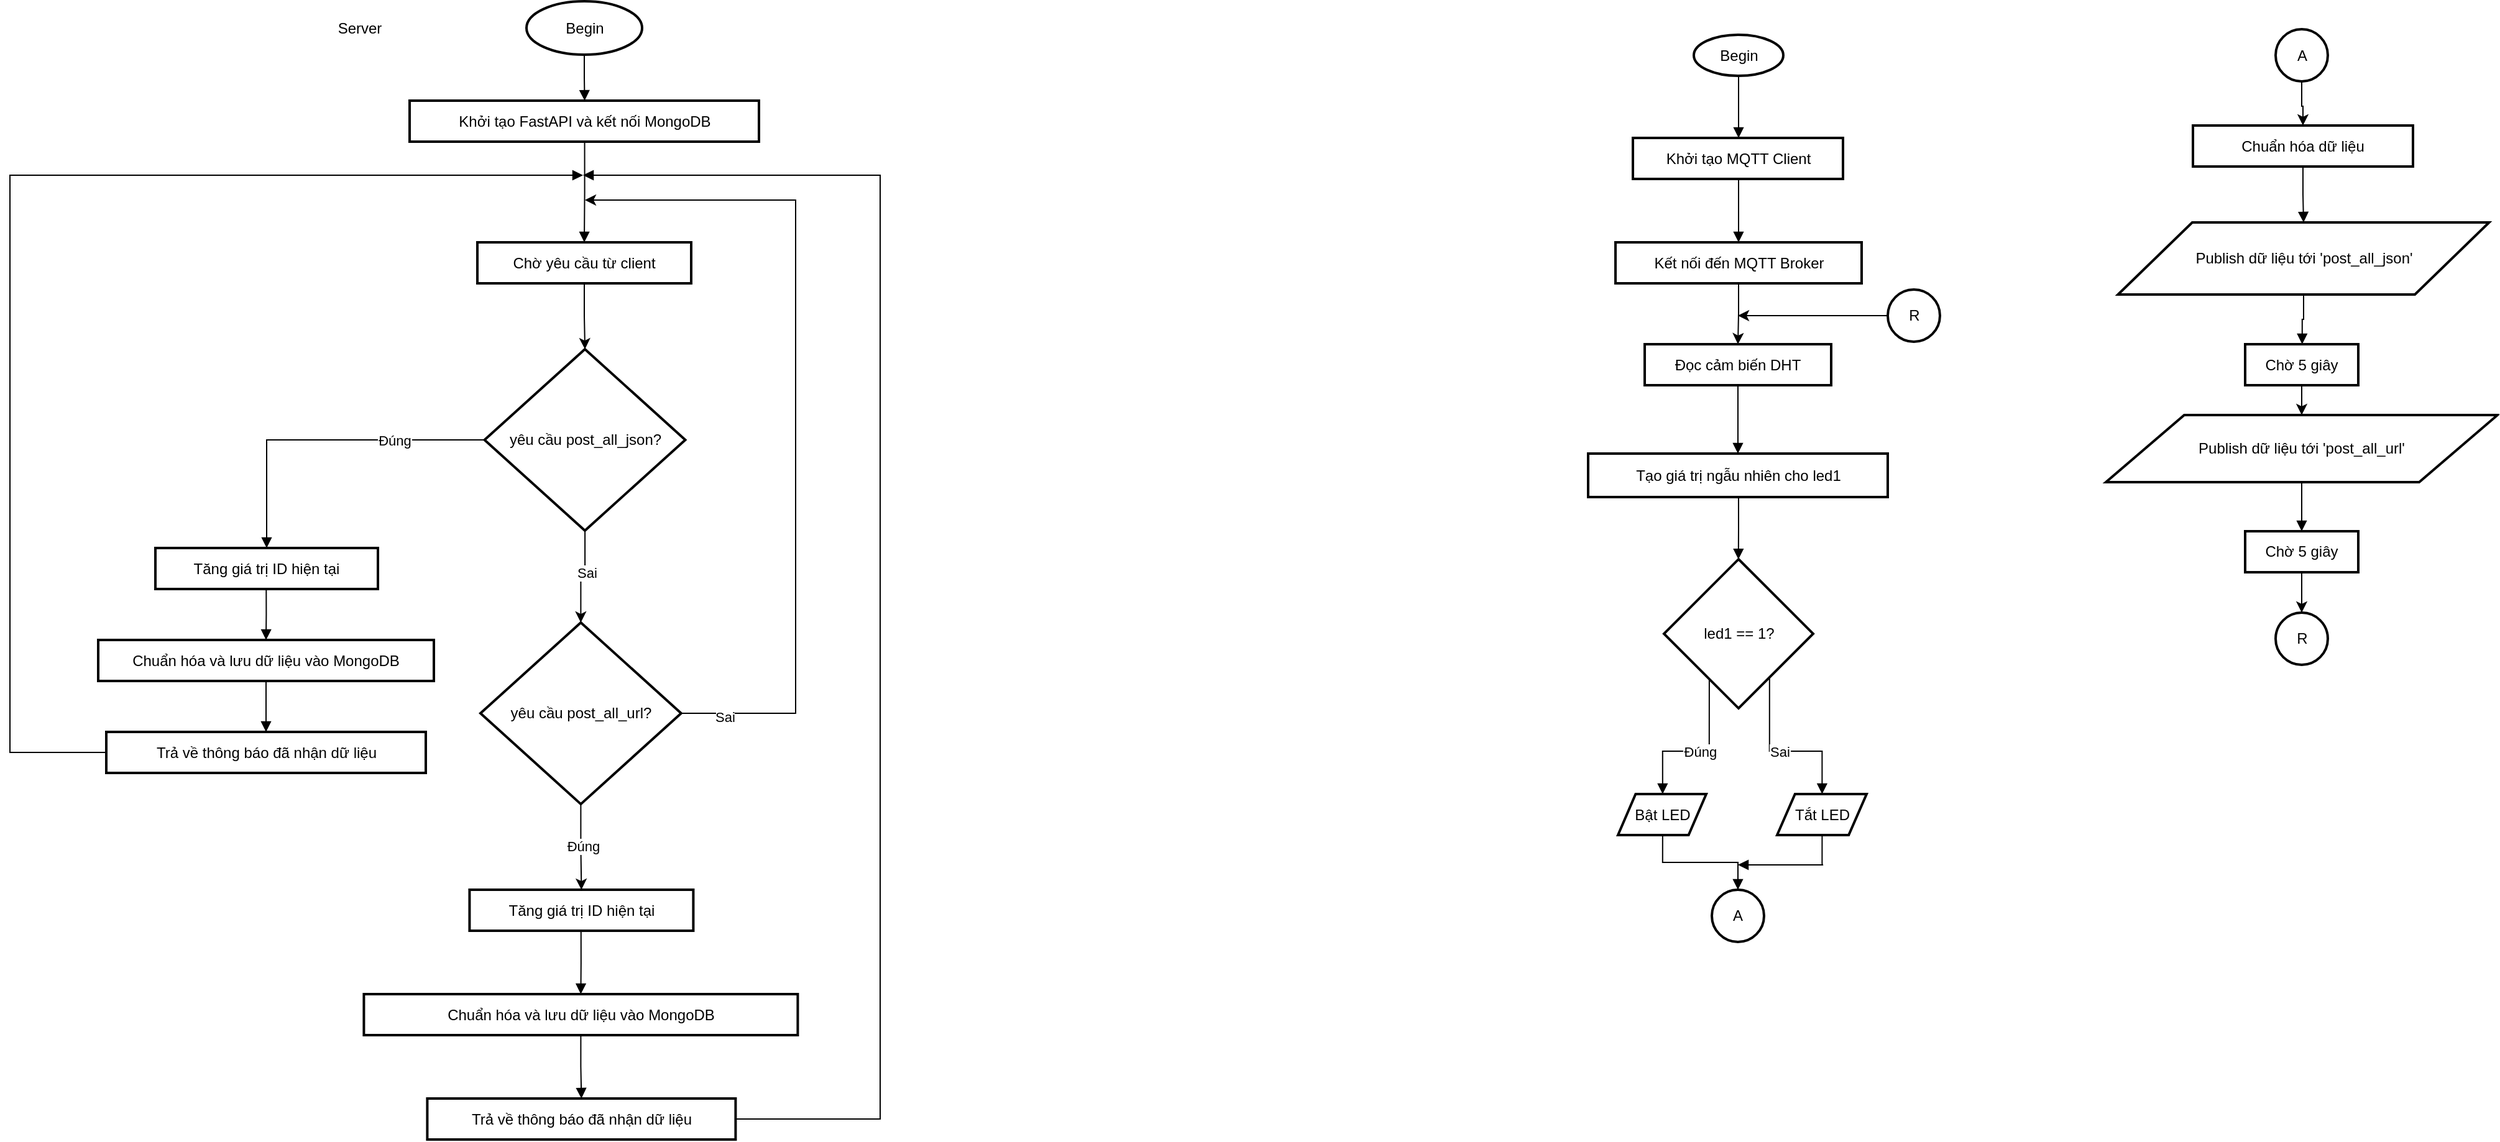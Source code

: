<mxfile version="21.7.5" type="device">
  <diagram name="Page-1" id="wRppWg9obbJdBSVne-GH">
    <mxGraphModel dx="1235" dy="-1669" grid="0" gridSize="10" guides="1" tooltips="1" connect="1" arrows="1" fold="1" page="0" pageScale="1" pageWidth="1169" pageHeight="827" math="0" shadow="0">
      <root>
        <mxCell id="0" />
        <mxCell id="1" parent="0" />
        <mxCell id="rXzEa0JyZ0wSF0-UEZdG-37" value="Begin" style="ellipse;whiteSpace=wrap;strokeWidth=2;" parent="1" vertex="1">
          <mxGeometry x="444.5" y="2594" width="93" height="43" as="geometry" />
        </mxCell>
        <mxCell id="rXzEa0JyZ0wSF0-UEZdG-38" value="Khởi tạo FastAPI và kết nối MongoDB" style="whiteSpace=wrap;strokeWidth=2;" parent="1" vertex="1">
          <mxGeometry x="350.5" y="2674" width="281" height="33" as="geometry" />
        </mxCell>
        <mxCell id="rXzEa0JyZ0wSF0-UEZdG-40" style="edgeStyle=orthogonalEdgeStyle;rounded=0;orthogonalLoop=1;jettySize=auto;html=1;" parent="1" source="rXzEa0JyZ0wSF0-UEZdG-41" target="rXzEa0JyZ0wSF0-UEZdG-44" edge="1">
          <mxGeometry relative="1" as="geometry" />
        </mxCell>
        <mxCell id="rXzEa0JyZ0wSF0-UEZdG-41" value="Chờ yêu cầu từ client" style="whiteSpace=wrap;strokeWidth=2;" parent="1" vertex="1">
          <mxGeometry x="405" y="2788" width="172" height="33" as="geometry" />
        </mxCell>
        <mxCell id="rXzEa0JyZ0wSF0-UEZdG-77" value="" style="edgeStyle=orthogonalEdgeStyle;rounded=0;orthogonalLoop=1;jettySize=auto;html=1;" parent="1" source="rXzEa0JyZ0wSF0-UEZdG-44" target="rXzEa0JyZ0wSF0-UEZdG-76" edge="1">
          <mxGeometry relative="1" as="geometry" />
        </mxCell>
        <mxCell id="rXzEa0JyZ0wSF0-UEZdG-78" value="Sai" style="edgeLabel;html=1;align=center;verticalAlign=middle;resizable=0;points=[];" parent="rXzEa0JyZ0wSF0-UEZdG-77" vertex="1" connectable="0">
          <mxGeometry x="-0.139" y="1" relative="1" as="geometry">
            <mxPoint as="offset" />
          </mxGeometry>
        </mxCell>
        <mxCell id="rXzEa0JyZ0wSF0-UEZdG-44" value="yêu cầu post_all_json?" style="rhombus;strokeWidth=2;whiteSpace=wrap;" parent="1" vertex="1">
          <mxGeometry x="410.75" y="2874" width="161.5" height="146" as="geometry" />
        </mxCell>
        <mxCell id="rXzEa0JyZ0wSF0-UEZdG-49" value="Tăng giá trị ID hiện tại" style="whiteSpace=wrap;strokeWidth=2;" parent="1" vertex="1">
          <mxGeometry x="146" y="3034" width="179" height="33" as="geometry" />
        </mxCell>
        <mxCell id="rXzEa0JyZ0wSF0-UEZdG-50" value="Chuẩn hóa và lưu dữ liệu vào MongoDB" style="whiteSpace=wrap;strokeWidth=2;" parent="1" vertex="1">
          <mxGeometry x="100" y="3108" width="270" height="33" as="geometry" />
        </mxCell>
        <mxCell id="rXzEa0JyZ0wSF0-UEZdG-51" value="Trả về thông báo đã nhận dữ liệu" style="whiteSpace=wrap;strokeWidth=2;" parent="1" vertex="1">
          <mxGeometry x="106.5" y="3182" width="257" height="33" as="geometry" />
        </mxCell>
        <mxCell id="rXzEa0JyZ0wSF0-UEZdG-52" value="Tăng giá trị ID hiện tại" style="whiteSpace=wrap;strokeWidth=2;" parent="1" vertex="1">
          <mxGeometry x="398.71" y="3309" width="180" height="33" as="geometry" />
        </mxCell>
        <mxCell id="rXzEa0JyZ0wSF0-UEZdG-53" value="Chuẩn hóa và lưu dữ liệu vào MongoDB" style="whiteSpace=wrap;strokeWidth=2;" parent="1" vertex="1">
          <mxGeometry x="313.71" y="3393" width="349" height="33" as="geometry" />
        </mxCell>
        <mxCell id="rXzEa0JyZ0wSF0-UEZdG-54" value="Trả về thông báo đã nhận dữ liệu" style="whiteSpace=wrap;strokeWidth=2;" parent="1" vertex="1">
          <mxGeometry x="364.71" y="3477" width="248" height="33" as="geometry" />
        </mxCell>
        <mxCell id="rXzEa0JyZ0wSF0-UEZdG-55" value="" style="startArrow=none;endArrow=block;exitX=0.502;exitY=1.012;entryX=0.501;entryY=0.012;rounded=0;edgeStyle=orthogonalEdgeStyle;" parent="1" source="rXzEa0JyZ0wSF0-UEZdG-37" target="rXzEa0JyZ0wSF0-UEZdG-38" edge="1">
          <mxGeometry relative="1" as="geometry" />
        </mxCell>
        <mxCell id="rXzEa0JyZ0wSF0-UEZdG-56" value="" style="startArrow=none;endArrow=block;exitX=0.501;exitY=1.024;rounded=0;edgeStyle=orthogonalEdgeStyle;" parent="1" source="rXzEa0JyZ0wSF0-UEZdG-38" target="rXzEa0JyZ0wSF0-UEZdG-41" edge="1">
          <mxGeometry relative="1" as="geometry">
            <mxPoint x="490.742" y="2744" as="targetPoint" />
          </mxGeometry>
        </mxCell>
        <mxCell id="rXzEa0JyZ0wSF0-UEZdG-58" value="Đúng" style="startArrow=none;endArrow=block;rounded=0;edgeStyle=orthogonalEdgeStyle;exitX=0;exitY=0.5;exitDx=0;exitDy=0;" parent="1" source="rXzEa0JyZ0wSF0-UEZdG-44" target="rXzEa0JyZ0wSF0-UEZdG-49" edge="1">
          <mxGeometry x="-0.451" relative="1" as="geometry">
            <mxPoint x="326.5" y="3018" as="targetPoint" />
            <mxPoint as="offset" />
          </mxGeometry>
        </mxCell>
        <mxCell id="rXzEa0JyZ0wSF0-UEZdG-62" value="" style="startArrow=none;endArrow=block;exitX=0.498;exitY=1.024;entryX=0.5;entryY=0.002;rounded=0;edgeStyle=orthogonalEdgeStyle;" parent="1" source="rXzEa0JyZ0wSF0-UEZdG-49" target="rXzEa0JyZ0wSF0-UEZdG-50" edge="1">
          <mxGeometry relative="1" as="geometry" />
        </mxCell>
        <mxCell id="rXzEa0JyZ0wSF0-UEZdG-63" value="" style="startArrow=none;endArrow=block;exitX=0.5;exitY=1.014;entryX=0.5;entryY=0;rounded=0;edgeStyle=orthogonalEdgeStyle;entryDx=0;entryDy=0;" parent="1" source="rXzEa0JyZ0wSF0-UEZdG-50" target="rXzEa0JyZ0wSF0-UEZdG-51" edge="1">
          <mxGeometry relative="1" as="geometry" />
        </mxCell>
        <mxCell id="rXzEa0JyZ0wSF0-UEZdG-64" value="" style="startArrow=none;endArrow=block;rounded=0;edgeStyle=orthogonalEdgeStyle;" parent="1" source="rXzEa0JyZ0wSF0-UEZdG-51" edge="1">
          <mxGeometry relative="1" as="geometry">
            <mxPoint x="490" y="2734" as="targetPoint" />
            <Array as="points">
              <mxPoint x="29" y="3199" />
              <mxPoint x="29" y="2734" />
            </Array>
          </mxGeometry>
        </mxCell>
        <mxCell id="rXzEa0JyZ0wSF0-UEZdG-66" value="" style="startArrow=none;endArrow=block;exitX=0.498;exitY=1.027;entryX=0.5;entryY=-0.003;rounded=0;edgeStyle=orthogonalEdgeStyle;" parent="1" source="rXzEa0JyZ0wSF0-UEZdG-52" target="rXzEa0JyZ0wSF0-UEZdG-53" edge="1">
          <mxGeometry relative="1" as="geometry" />
        </mxCell>
        <mxCell id="rXzEa0JyZ0wSF0-UEZdG-67" value="" style="startArrow=none;endArrow=block;exitX=0.5;exitY=1.009;rounded=0;edgeStyle=orthogonalEdgeStyle;" parent="1" source="rXzEa0JyZ0wSF0-UEZdG-53" target="rXzEa0JyZ0wSF0-UEZdG-54" edge="1">
          <mxGeometry relative="1" as="geometry" />
        </mxCell>
        <mxCell id="rXzEa0JyZ0wSF0-UEZdG-68" value="" style="startArrow=none;endArrow=block;rounded=0;edgeStyle=orthogonalEdgeStyle;exitX=1;exitY=0.5;exitDx=0;exitDy=0;" parent="1" source="rXzEa0JyZ0wSF0-UEZdG-54" edge="1">
          <mxGeometry relative="1" as="geometry">
            <mxPoint x="490" y="2734" as="targetPoint" />
            <Array as="points">
              <mxPoint x="729" y="3493" />
              <mxPoint x="729" y="2734" />
            </Array>
          </mxGeometry>
        </mxCell>
        <mxCell id="rXzEa0JyZ0wSF0-UEZdG-73" value="Server" style="text;html=1;align=center;verticalAlign=middle;resizable=0;points=[];autosize=1;strokeColor=none;fillColor=none;" parent="1" vertex="1">
          <mxGeometry x="280" y="2600.5" width="60" height="30" as="geometry" />
        </mxCell>
        <mxCell id="rXzEa0JyZ0wSF0-UEZdG-79" style="edgeStyle=orthogonalEdgeStyle;rounded=0;orthogonalLoop=1;jettySize=auto;html=1;" parent="1" source="rXzEa0JyZ0wSF0-UEZdG-76" target="rXzEa0JyZ0wSF0-UEZdG-52" edge="1">
          <mxGeometry relative="1" as="geometry" />
        </mxCell>
        <mxCell id="rXzEa0JyZ0wSF0-UEZdG-82" value="Đúng" style="edgeLabel;html=1;align=center;verticalAlign=middle;resizable=0;points=[];" parent="rXzEa0JyZ0wSF0-UEZdG-79" vertex="1" connectable="0">
          <mxGeometry x="-0.016" y="2" relative="1" as="geometry">
            <mxPoint as="offset" />
          </mxGeometry>
        </mxCell>
        <mxCell id="rXzEa0JyZ0wSF0-UEZdG-80" style="edgeStyle=orthogonalEdgeStyle;rounded=0;orthogonalLoop=1;jettySize=auto;html=1;" parent="1" source="rXzEa0JyZ0wSF0-UEZdG-76" edge="1">
          <mxGeometry relative="1" as="geometry">
            <mxPoint x="491.5" y="2754" as="targetPoint" />
            <Array as="points">
              <mxPoint x="661" y="3167" />
              <mxPoint x="661" y="2754" />
            </Array>
          </mxGeometry>
        </mxCell>
        <mxCell id="rXzEa0JyZ0wSF0-UEZdG-81" value="Sai" style="edgeLabel;html=1;align=center;verticalAlign=middle;resizable=0;points=[];" parent="rXzEa0JyZ0wSF0-UEZdG-80" vertex="1" connectable="0">
          <mxGeometry x="-0.786" y="-3" relative="1" as="geometry">
            <mxPoint x="-37" as="offset" />
          </mxGeometry>
        </mxCell>
        <mxCell id="rXzEa0JyZ0wSF0-UEZdG-76" value="yêu cầu post_all_url?" style="rhombus;strokeWidth=2;whiteSpace=wrap;" parent="1" vertex="1">
          <mxGeometry x="407.5" y="3094" width="161.417" height="146.063" as="geometry" />
        </mxCell>
        <mxCell id="oUc3g48bc-HuHCnY564t-100" value="Begin" style="ellipse;whiteSpace=wrap;strokeWidth=2;" parent="1" vertex="1">
          <mxGeometry x="1383.5" y="2621" width="72" height="33" as="geometry" />
        </mxCell>
        <mxCell id="oUc3g48bc-HuHCnY564t-101" value="Khởi tạo MQTT Client" style="whiteSpace=wrap;strokeWidth=2;" parent="1" vertex="1">
          <mxGeometry x="1334.5" y="2704" width="169" height="33" as="geometry" />
        </mxCell>
        <mxCell id="oUc3g48bc-HuHCnY564t-133" style="edgeStyle=orthogonalEdgeStyle;rounded=0;orthogonalLoop=1;jettySize=auto;html=1;" parent="1" source="oUc3g48bc-HuHCnY564t-102" target="oUc3g48bc-HuHCnY564t-103" edge="1">
          <mxGeometry relative="1" as="geometry" />
        </mxCell>
        <mxCell id="oUc3g48bc-HuHCnY564t-102" value="Kết nối đến MQTT Broker" style="whiteSpace=wrap;strokeWidth=2;" parent="1" vertex="1">
          <mxGeometry x="1320.5" y="2788" width="198" height="33" as="geometry" />
        </mxCell>
        <mxCell id="oUc3g48bc-HuHCnY564t-103" value="Đọc cảm biến DHT" style="whiteSpace=wrap;strokeWidth=2;" parent="1" vertex="1">
          <mxGeometry x="1344" y="2870" width="150" height="33" as="geometry" />
        </mxCell>
        <mxCell id="oUc3g48bc-HuHCnY564t-105" value="Tạo giá trị ngẫu nhiên cho led1" style="whiteSpace=wrap;strokeWidth=2;" parent="1" vertex="1">
          <mxGeometry x="1298.5" y="2958" width="241" height="35" as="geometry" />
        </mxCell>
        <mxCell id="oUc3g48bc-HuHCnY564t-106" value="led1 == 1?" style="rhombus;strokeWidth=2;whiteSpace=wrap;" parent="1" vertex="1">
          <mxGeometry x="1359.5" y="3043" width="120" height="120" as="geometry" />
        </mxCell>
        <mxCell id="oUc3g48bc-HuHCnY564t-107" value="Bật LED" style="shape=parallelogram;whiteSpace=wrap;strokeWidth=2;" parent="1" vertex="1">
          <mxGeometry x="1322.5" y="3232" width="71" height="33" as="geometry" />
        </mxCell>
        <mxCell id="oUc3g48bc-HuHCnY564t-108" value="Tắt LED" style="shape=parallelogram;whiteSpace=wrap;strokeWidth=2;" parent="1" vertex="1">
          <mxGeometry x="1450.5" y="3232" width="72" height="33" as="geometry" />
        </mxCell>
        <mxCell id="oUc3g48bc-HuHCnY564t-109" value="Chuẩn hóa dữ liệu" style="whiteSpace=wrap;strokeWidth=2;" parent="1" vertex="1">
          <mxGeometry x="1785" y="2694" width="177" height="33" as="geometry" />
        </mxCell>
        <mxCell id="oUc3g48bc-HuHCnY564t-111" value="Publish dữ liệu tới &#39;post_all_json&#39;" style="shape=parallelogram;whiteSpace=wrap;strokeWidth=2;" parent="1" vertex="1">
          <mxGeometry x="1724.75" y="2772" width="298.5" height="58" as="geometry" />
        </mxCell>
        <mxCell id="oUc3g48bc-HuHCnY564t-134" style="edgeStyle=orthogonalEdgeStyle;rounded=0;orthogonalLoop=1;jettySize=auto;html=1;" parent="1" source="oUc3g48bc-HuHCnY564t-112" target="oUc3g48bc-HuHCnY564t-114" edge="1">
          <mxGeometry relative="1" as="geometry" />
        </mxCell>
        <mxCell id="oUc3g48bc-HuHCnY564t-112" value="Chờ 5 giây" style="whiteSpace=wrap;strokeWidth=2;" parent="1" vertex="1">
          <mxGeometry x="1827" y="2870" width="91" height="33" as="geometry" />
        </mxCell>
        <mxCell id="oUc3g48bc-HuHCnY564t-114" value="Publish dữ liệu tới &#39;post_all_url&#39;" style="shape=parallelogram;whiteSpace=wrap;strokeWidth=2;" parent="1" vertex="1">
          <mxGeometry x="1715" y="2927" width="315" height="54" as="geometry" />
        </mxCell>
        <mxCell id="F4Ij7GWbUC3Al-uh9U7g-5" style="edgeStyle=orthogonalEdgeStyle;rounded=0;orthogonalLoop=1;jettySize=auto;html=1;" parent="1" source="oUc3g48bc-HuHCnY564t-115" target="F4Ij7GWbUC3Al-uh9U7g-4" edge="1">
          <mxGeometry relative="1" as="geometry" />
        </mxCell>
        <mxCell id="oUc3g48bc-HuHCnY564t-115" value="Chờ 5 giây" style="whiteSpace=wrap;strokeWidth=2;" parent="1" vertex="1">
          <mxGeometry x="1827" y="3020.5" width="91" height="33" as="geometry" />
        </mxCell>
        <mxCell id="oUc3g48bc-HuHCnY564t-116" value="" style="startArrow=none;endArrow=block;exitX=0.501;exitY=1.012;entryX=0.503;entryY=0.012;rounded=0;edgeStyle=orthogonalEdgeStyle;" parent="1" source="oUc3g48bc-HuHCnY564t-100" target="oUc3g48bc-HuHCnY564t-101" edge="1">
          <mxGeometry relative="1" as="geometry" />
        </mxCell>
        <mxCell id="oUc3g48bc-HuHCnY564t-117" value="" style="startArrow=none;endArrow=block;exitX=0.503;exitY=1.024;entryX=0.5;entryY=-0.006;rounded=0;edgeStyle=orthogonalEdgeStyle;" parent="1" source="oUc3g48bc-HuHCnY564t-101" target="oUc3g48bc-HuHCnY564t-102" edge="1">
          <mxGeometry relative="1" as="geometry" />
        </mxCell>
        <mxCell id="oUc3g48bc-HuHCnY564t-120" value="" style="startArrow=none;endArrow=block;rounded=0;edgeStyle=orthogonalEdgeStyle;" parent="1" source="oUc3g48bc-HuHCnY564t-103" target="oUc3g48bc-HuHCnY564t-105" edge="1">
          <mxGeometry relative="1" as="geometry" />
        </mxCell>
        <mxCell id="oUc3g48bc-HuHCnY564t-121" value="" style="startArrow=none;endArrow=block;exitX=0.502;exitY=1.0;entryX=0.499;entryY=4.768e-8;rounded=0;edgeStyle=orthogonalEdgeStyle;" parent="1" source="oUc3g48bc-HuHCnY564t-105" target="oUc3g48bc-HuHCnY564t-106" edge="1">
          <mxGeometry relative="1" as="geometry" />
        </mxCell>
        <mxCell id="oUc3g48bc-HuHCnY564t-122" value="Đúng" style="startArrow=none;endArrow=block;exitX=0.175;exitY=1.003;entryX=0.506;entryY=-0.007;rounded=0;edgeStyle=orthogonalEdgeStyle;" parent="1" source="oUc3g48bc-HuHCnY564t-106" target="oUc3g48bc-HuHCnY564t-107" edge="1">
          <mxGeometry relative="1" as="geometry" />
        </mxCell>
        <mxCell id="oUc3g48bc-HuHCnY564t-123" value="Sai" style="startArrow=none;endArrow=block;exitX=0.857;exitY=1.003;entryX=0.503;entryY=-0.007;rounded=0;edgeStyle=orthogonalEdgeStyle;" parent="1" source="oUc3g48bc-HuHCnY564t-106" target="oUc3g48bc-HuHCnY564t-108" edge="1">
          <mxGeometry relative="1" as="geometry" />
        </mxCell>
        <mxCell id="oUc3g48bc-HuHCnY564t-124" value="" style="startArrow=none;endArrow=block;exitX=0.506;exitY=1.005;rounded=0;edgeStyle=orthogonalEdgeStyle;" parent="1" source="oUc3g48bc-HuHCnY564t-107" target="oUc3g48bc-HuHCnY564t-135" edge="1">
          <mxGeometry relative="1" as="geometry">
            <mxPoint x="1300" y="3299" as="targetPoint" />
          </mxGeometry>
        </mxCell>
        <mxCell id="oUc3g48bc-HuHCnY564t-125" value="" style="startArrow=none;endArrow=block;exitX=0.503;exitY=1.005;rounded=0;edgeStyle=orthogonalEdgeStyle;" parent="1" source="oUc3g48bc-HuHCnY564t-108" edge="1">
          <mxGeometry relative="1" as="geometry">
            <Array as="points">
              <mxPoint x="1487" y="3288" />
              <mxPoint x="1487" y="3288" />
              <mxPoint x="1487" y="3289" />
            </Array>
            <mxPoint x="1419" y="3289" as="targetPoint" />
          </mxGeometry>
        </mxCell>
        <mxCell id="oUc3g48bc-HuHCnY564t-127" value="" style="startArrow=none;endArrow=block;entryX=0.5;entryY=-0.001;rounded=0;edgeStyle=orthogonalEdgeStyle;" parent="1" source="oUc3g48bc-HuHCnY564t-109" target="oUc3g48bc-HuHCnY564t-111" edge="1">
          <mxGeometry relative="1" as="geometry">
            <mxPoint x="1872.876" y="2754" as="sourcePoint" />
          </mxGeometry>
        </mxCell>
        <mxCell id="oUc3g48bc-HuHCnY564t-128" value="" style="startArrow=none;endArrow=block;exitX=0.5;exitY=1.011;entryX=0.504;entryY=0.011;rounded=0;edgeStyle=orthogonalEdgeStyle;" parent="1" source="oUc3g48bc-HuHCnY564t-111" target="oUc3g48bc-HuHCnY564t-112" edge="1">
          <mxGeometry relative="1" as="geometry" />
        </mxCell>
        <mxCell id="oUc3g48bc-HuHCnY564t-131" value="" style="startArrow=none;endArrow=block;exitX=0.5;exitY=1.017;rounded=0;edgeStyle=orthogonalEdgeStyle;" parent="1" source="oUc3g48bc-HuHCnY564t-114" target="oUc3g48bc-HuHCnY564t-115" edge="1">
          <mxGeometry relative="1" as="geometry" />
        </mxCell>
        <mxCell id="oUc3g48bc-HuHCnY564t-135" value="A" style="ellipse;whiteSpace=wrap;html=1;aspect=fixed;strokeWidth=2;" parent="1" vertex="1">
          <mxGeometry x="1398" y="3309" width="42" height="42" as="geometry" />
        </mxCell>
        <mxCell id="F4Ij7GWbUC3Al-uh9U7g-3" style="edgeStyle=orthogonalEdgeStyle;rounded=0;orthogonalLoop=1;jettySize=auto;html=1;" parent="1" source="F4Ij7GWbUC3Al-uh9U7g-1" target="oUc3g48bc-HuHCnY564t-109" edge="1">
          <mxGeometry relative="1" as="geometry" />
        </mxCell>
        <mxCell id="F4Ij7GWbUC3Al-uh9U7g-1" value="A" style="ellipse;whiteSpace=wrap;html=1;aspect=fixed;strokeWidth=2;" parent="1" vertex="1">
          <mxGeometry x="1851.5" y="2616.5" width="42" height="42" as="geometry" />
        </mxCell>
        <mxCell id="F4Ij7GWbUC3Al-uh9U7g-4" value="R" style="ellipse;whiteSpace=wrap;html=1;aspect=fixed;strokeWidth=2;" parent="1" vertex="1">
          <mxGeometry x="1851.5" y="3086" width="42" height="42" as="geometry" />
        </mxCell>
        <mxCell id="F4Ij7GWbUC3Al-uh9U7g-7" style="edgeStyle=orthogonalEdgeStyle;rounded=0;orthogonalLoop=1;jettySize=auto;html=1;" parent="1" source="F4Ij7GWbUC3Al-uh9U7g-6" edge="1">
          <mxGeometry relative="1" as="geometry">
            <mxPoint x="1419" y="2847" as="targetPoint" />
          </mxGeometry>
        </mxCell>
        <mxCell id="F4Ij7GWbUC3Al-uh9U7g-6" value="R" style="ellipse;whiteSpace=wrap;html=1;aspect=fixed;strokeWidth=2;" parent="1" vertex="1">
          <mxGeometry x="1539.5" y="2826" width="42" height="42" as="geometry" />
        </mxCell>
      </root>
    </mxGraphModel>
  </diagram>
</mxfile>
